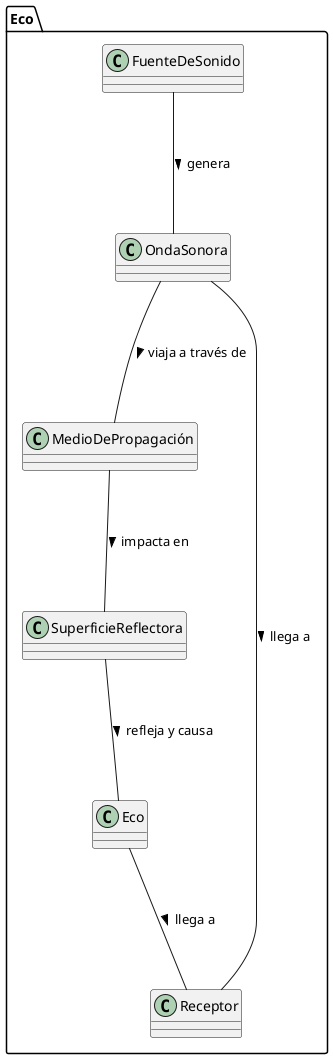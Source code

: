 @startuml

package Eco {
  class "FuenteDeSonido" as FuenteDeSonido
  class "OndaSonora" as OndaSonora
  class "MedioDePropagación" as MedioDePropagación
  class "SuperficieReflectora" as SuperficieReflectora
  class "Receptor" as Receptor
  class "Eco" as Eco


  FuenteDeSonido --- OndaSonora : "genera >"
  OndaSonora --- MedioDePropagación : "viaja a través de >"
  MedioDePropagación --- SuperficieReflectora : "impacta en >"
  OndaSonora --- Receptor : "llega a >"
  Eco --- Receptor : "llega a >"
  SuperficieReflectora --- Eco : "refleja y causa >"
}
@enduml

